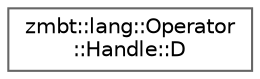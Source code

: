 digraph "Graphical Class Hierarchy"
{
 // LATEX_PDF_SIZE
  bgcolor="transparent";
  edge [fontname=Helvetica,fontsize=10,labelfontname=Helvetica,labelfontsize=10];
  node [fontname=Helvetica,fontsize=10,shape=box,height=0.2,width=0.4];
  rankdir="LR";
  Node0 [id="Node000000",label="zmbt::lang::Operator\l::Handle::D",height=0.2,width=0.4,color="grey40", fillcolor="white", style="filled",URL="$structzmbt_1_1lang_1_1Operator_1_1Handle_1_1D.html",tooltip=" "];
}
